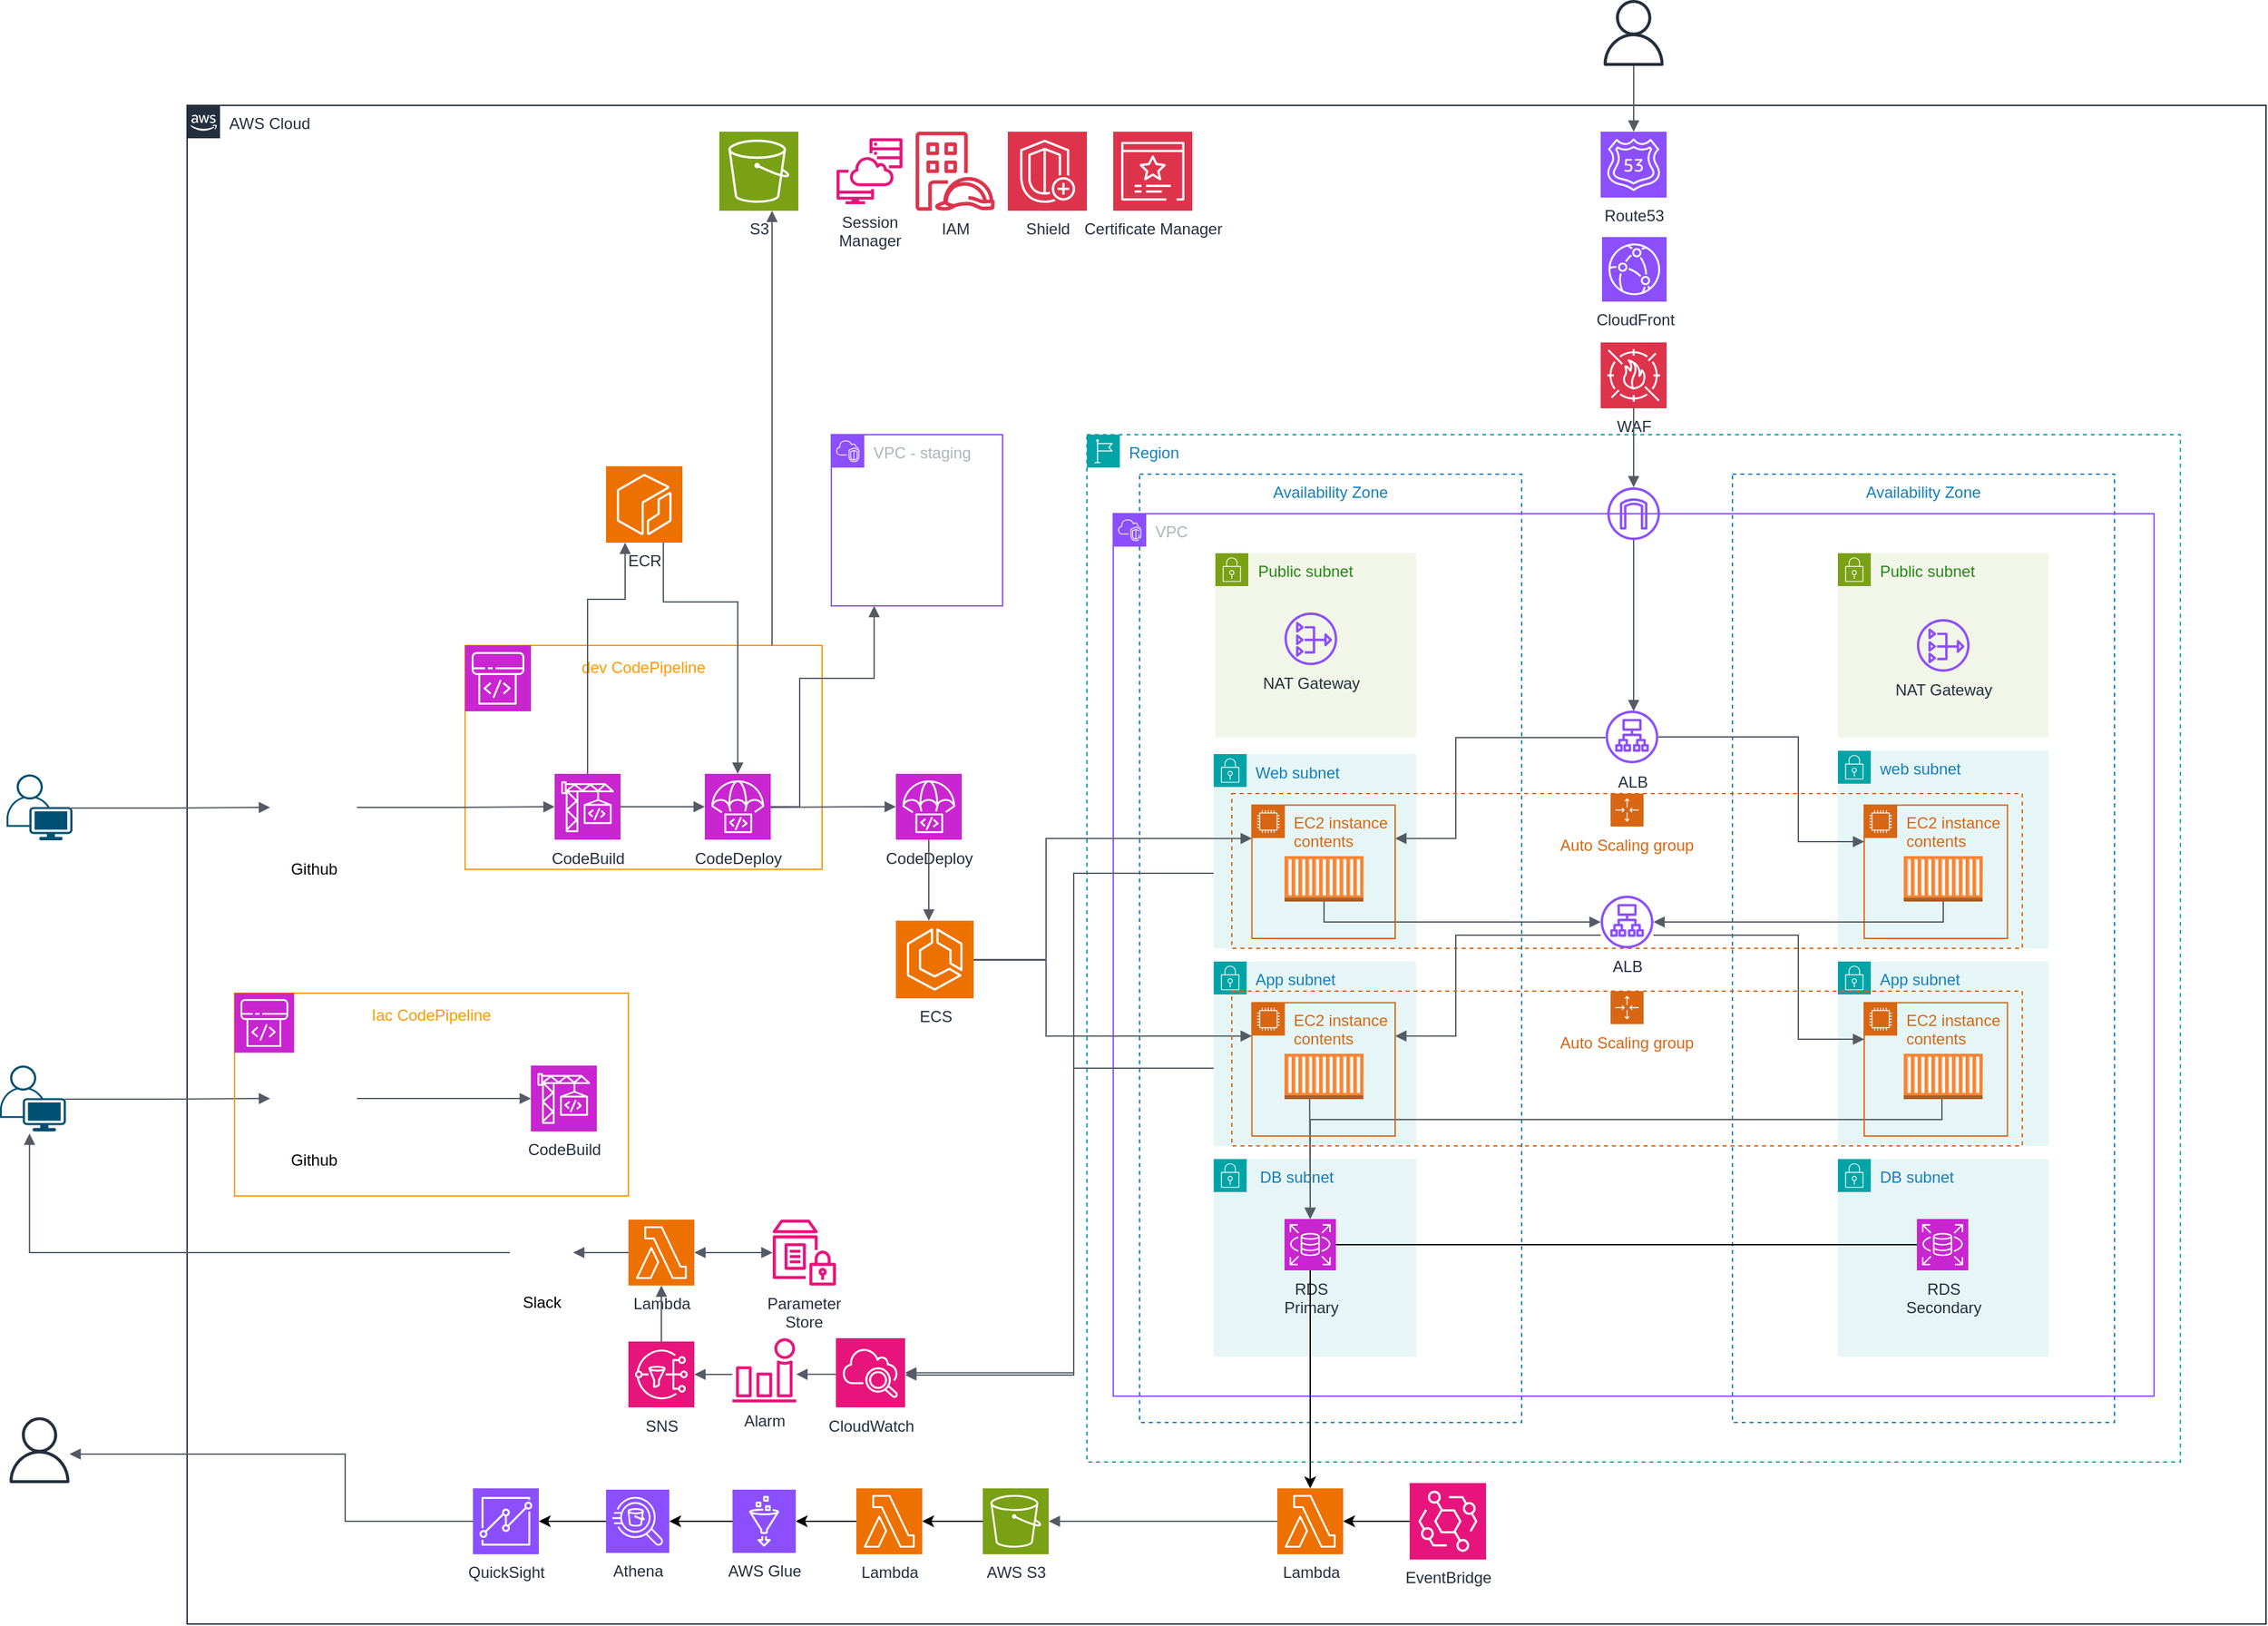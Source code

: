 <mxfile version="24.3.1" type="onedrive">
  <diagram id="y8Kp_UAkve5eIDwRYYiN" name="페이지-2">
    <mxGraphModel dx="2944" dy="1699" grid="0" gridSize="10" guides="1" tooltips="1" connect="1" arrows="1" fold="1" page="1" pageScale="1" pageWidth="827" pageHeight="1169" math="0" shadow="0">
      <root>
        <mxCell id="0" />
        <mxCell id="1" parent="0" />
        <mxCell id="5Cm-LyO7Gywk7IhDr47E-111" value="dev CodePipeline&lt;div&gt;&lt;br&gt;&lt;/div&gt;" style="outlineConnect=0;gradientColor=none;html=1;whiteSpace=wrap;fontSize=12;fontStyle=0;strokeColor=#FF9900;fillColor=none;verticalAlign=top;align=center;fontColor=#FF9900;dashed=0;spacingTop=3;" vertex="1" parent="1">
          <mxGeometry x="-873" y="286" width="271" height="170" as="geometry" />
        </mxCell>
        <mxCell id="5Cm-LyO7Gywk7IhDr47E-112" value="Availability Zone" style="fillColor=none;strokeColor=#147EBA;dashed=1;verticalAlign=top;fontStyle=0;fontColor=#147EBA;whiteSpace=wrap;html=1;" vertex="1" parent="1">
          <mxGeometry x="-361" y="156" width="290" height="720" as="geometry" />
        </mxCell>
        <mxCell id="5Cm-LyO7Gywk7IhDr47E-113" value="Availability Zone" style="fillColor=none;strokeColor=#147EBA;dashed=1;verticalAlign=top;fontStyle=0;fontColor=#147EBA;whiteSpace=wrap;html=1;container=0;" vertex="1" parent="1">
          <mxGeometry x="89" y="156" width="290" height="720" as="geometry" />
        </mxCell>
        <mxCell id="5Cm-LyO7Gywk7IhDr47E-114" value="VPC" style="points=[[0,0],[0.25,0],[0.5,0],[0.75,0],[1,0],[1,0.25],[1,0.5],[1,0.75],[1,1],[0.75,1],[0.5,1],[0.25,1],[0,1],[0,0.75],[0,0.5],[0,0.25]];outlineConnect=0;gradientColor=none;html=1;whiteSpace=wrap;fontSize=12;fontStyle=0;container=0;pointerEvents=0;collapsible=0;recursiveResize=0;shape=mxgraph.aws4.group;grIcon=mxgraph.aws4.group_vpc2;strokeColor=#8C4FFF;fillColor=none;verticalAlign=top;align=left;spacingLeft=30;fontColor=#AAB7B8;dashed=0;" vertex="1" parent="1">
          <mxGeometry x="-381" y="186" width="790" height="670" as="geometry" />
        </mxCell>
        <mxCell id="5Cm-LyO7Gywk7IhDr47E-115" value="AWS Cloud" style="points=[[0,0],[0.25,0],[0.5,0],[0.75,0],[1,0],[1,0.25],[1,0.5],[1,0.75],[1,1],[0.75,1],[0.5,1],[0.25,1],[0,1],[0,0.75],[0,0.5],[0,0.25]];outlineConnect=0;gradientColor=none;html=1;whiteSpace=wrap;fontSize=12;fontStyle=0;container=0;pointerEvents=0;collapsible=0;recursiveResize=0;shape=mxgraph.aws4.group;grIcon=mxgraph.aws4.group_aws_cloud_alt;strokeColor=#232F3E;fillColor=none;verticalAlign=top;align=left;spacingLeft=30;fontColor=#232F3E;dashed=0;" vertex="1" parent="1">
          <mxGeometry x="-1084" y="-124" width="1578" height="1153" as="geometry" />
        </mxCell>
        <mxCell id="5Cm-LyO7Gywk7IhDr47E-116" value="Region" style="points=[[0,0],[0.25,0],[0.5,0],[0.75,0],[1,0],[1,0.25],[1,0.5],[1,0.75],[1,1],[0.75,1],[0.5,1],[0.25,1],[0,1],[0,0.75],[0,0.5],[0,0.25]];outlineConnect=0;gradientColor=none;html=1;whiteSpace=wrap;fontSize=12;fontStyle=0;container=0;pointerEvents=0;collapsible=0;recursiveResize=0;shape=mxgraph.aws4.group;grIcon=mxgraph.aws4.group_region;strokeColor=#00A4A6;fillColor=none;verticalAlign=top;align=left;spacingLeft=30;fontColor=#147EBA;dashed=1;" vertex="1" parent="1">
          <mxGeometry x="-401" y="126" width="830" height="780" as="geometry" />
        </mxCell>
        <mxCell id="5Cm-LyO7Gywk7IhDr47E-117" value="Public subnet" style="points=[[0,0],[0.25,0],[0.5,0],[0.75,0],[1,0],[1,0.25],[1,0.5],[1,0.75],[1,1],[0.75,1],[0.5,1],[0.25,1],[0,1],[0,0.75],[0,0.5],[0,0.25]];outlineConnect=0;gradientColor=none;html=1;whiteSpace=wrap;fontSize=12;fontStyle=0;container=0;pointerEvents=0;collapsible=0;recursiveResize=0;shape=mxgraph.aws4.group;grIcon=mxgraph.aws4.group_security_group;grStroke=0;strokeColor=#7AA116;fillColor=#F2F6E8;verticalAlign=top;align=left;spacingLeft=30;fontColor=#248814;dashed=0;" vertex="1" parent="1">
          <mxGeometry x="169" y="216" width="160" height="140" as="geometry" />
        </mxCell>
        <mxCell id="5Cm-LyO7Gywk7IhDr47E-118" value="" style="sketch=0;outlineConnect=0;fontColor=#232F3E;gradientColor=none;fillColor=#8C4FFF;strokeColor=none;dashed=0;verticalLabelPosition=bottom;verticalAlign=top;align=center;html=1;fontSize=12;fontStyle=0;aspect=fixed;pointerEvents=1;shape=mxgraph.aws4.internet_gateway;" vertex="1" parent="1">
          <mxGeometry x="-6" y="166" width="40" height="40" as="geometry" />
        </mxCell>
        <mxCell id="5Cm-LyO7Gywk7IhDr47E-119" value="Session&lt;div&gt;Manager&lt;/div&gt;" style="sketch=0;outlineConnect=0;fontColor=#232F3E;gradientColor=none;fillColor=#E7157B;strokeColor=none;dashed=0;verticalLabelPosition=bottom;verticalAlign=top;align=center;html=1;fontSize=12;fontStyle=0;aspect=fixed;pointerEvents=1;shape=mxgraph.aws4.systems_manager_session_manager;" vertex="1" parent="1">
          <mxGeometry x="-591" y="-99" width="50" height="50" as="geometry" />
        </mxCell>
        <mxCell id="5Cm-LyO7Gywk7IhDr47E-120" value="S3" style="sketch=0;points=[[0,0,0],[0.25,0,0],[0.5,0,0],[0.75,0,0],[1,0,0],[0,1,0],[0.25,1,0],[0.5,1,0],[0.75,1,0],[1,1,0],[0,0.25,0],[0,0.5,0],[0,0.75,0],[1,0.25,0],[1,0.5,0],[1,0.75,0]];outlineConnect=0;fontColor=#232F3E;fillColor=#7AA116;strokeColor=#ffffff;dashed=0;verticalLabelPosition=bottom;verticalAlign=top;align=center;html=1;fontSize=12;fontStyle=0;aspect=fixed;shape=mxgraph.aws4.resourceIcon;resIcon=mxgraph.aws4.s3;" vertex="1" parent="1">
          <mxGeometry x="-680" y="-104" width="60" height="60" as="geometry" />
        </mxCell>
        <mxCell id="5Cm-LyO7Gywk7IhDr47E-121" value="" style="edgeStyle=orthogonalEdgeStyle;html=1;endArrow=none;elbow=vertical;startArrow=block;startFill=1;strokeColor=#545B64;rounded=0;" edge="1" parent="1" source="5Cm-LyO7Gywk7IhDr47E-120" target="5Cm-LyO7Gywk7IhDr47E-111">
          <mxGeometry width="100" relative="1" as="geometry">
            <mxPoint x="-291" y="486" as="sourcePoint" />
            <mxPoint x="-191" y="486" as="targetPoint" />
            <Array as="points">
              <mxPoint x="-640" y="201" />
              <mxPoint x="-640" y="201" />
            </Array>
          </mxGeometry>
        </mxCell>
        <mxCell id="5Cm-LyO7Gywk7IhDr47E-122" value="CloudWatch" style="sketch=0;points=[[0,0,0],[0.25,0,0],[0.5,0,0],[0.75,0,0],[1,0,0],[0,1,0],[0.25,1,0],[0.5,1,0],[0.75,1,0],[1,1,0],[0,0.25,0],[0,0.5,0],[0,0.75,0],[1,0.25,0],[1,0.5,0],[1,0.75,0]];points=[[0,0,0],[0.25,0,0],[0.5,0,0],[0.75,0,0],[1,0,0],[0,1,0],[0.25,1,0],[0.5,1,0],[0.75,1,0],[1,1,0],[0,0.25,0],[0,0.5,0],[0,0.75,0],[1,0.25,0],[1,0.5,0],[1,0.75,0]];outlineConnect=0;fontColor=#232F3E;fillColor=#E7157B;strokeColor=#ffffff;dashed=0;verticalLabelPosition=bottom;verticalAlign=top;align=center;html=1;fontSize=12;fontStyle=0;aspect=fixed;shape=mxgraph.aws4.resourceIcon;resIcon=mxgraph.aws4.cloudwatch_2;" vertex="1" parent="1">
          <mxGeometry x="-591.5" y="812" width="52.5" height="52.5" as="geometry" />
        </mxCell>
        <mxCell id="5Cm-LyO7Gywk7IhDr47E-123" value="SNS" style="sketch=0;points=[[0,0,0],[0.25,0,0],[0.5,0,0],[0.75,0,0],[1,0,0],[0,1,0],[0.25,1,0],[0.5,1,0],[0.75,1,0],[1,1,0],[0,0.25,0],[0,0.5,0],[0,0.75,0],[1,0.25,0],[1,0.5,0],[1,0.75,0]];outlineConnect=0;fontColor=#232F3E;fillColor=#E7157B;strokeColor=#ffffff;dashed=0;verticalLabelPosition=bottom;verticalAlign=top;align=center;html=1;fontSize=12;fontStyle=0;aspect=fixed;shape=mxgraph.aws4.resourceIcon;resIcon=mxgraph.aws4.sns;" vertex="1" parent="1">
          <mxGeometry x="-749" y="814.5" width="50" height="50" as="geometry" />
        </mxCell>
        <mxCell id="5Cm-LyO7Gywk7IhDr47E-124" value="Alarm" style="sketch=0;outlineConnect=0;fontColor=#232F3E;gradientColor=none;fillColor=#E7157B;strokeColor=none;dashed=0;verticalLabelPosition=bottom;verticalAlign=top;align=center;html=1;fontSize=12;fontStyle=0;aspect=fixed;pointerEvents=1;shape=mxgraph.aws4.alarm;" vertex="1" parent="1">
          <mxGeometry x="-670.25" y="812" width="48.75" height="48.75" as="geometry" />
        </mxCell>
        <mxCell id="5Cm-LyO7Gywk7IhDr47E-125" value="Lambda" style="sketch=0;points=[[0,0,0],[0.25,0,0],[0.5,0,0],[0.75,0,0],[1,0,0],[0,1,0],[0.25,1,0],[0.5,1,0],[0.75,1,0],[1,1,0],[0,0.25,0],[0,0.5,0],[0,0.75,0],[1,0.25,0],[1,0.5,0],[1,0.75,0]];outlineConnect=0;fontColor=#232F3E;fillColor=#ED7100;strokeColor=#ffffff;dashed=0;verticalLabelPosition=bottom;verticalAlign=top;align=center;html=1;fontSize=12;fontStyle=0;aspect=fixed;shape=mxgraph.aws4.resourceIcon;resIcon=mxgraph.aws4.lambda;" vertex="1" parent="1">
          <mxGeometry x="-749" y="722" width="50" height="50" as="geometry" />
        </mxCell>
        <mxCell id="5Cm-LyO7Gywk7IhDr47E-126" value="Slack" style="shape=image;html=1;verticalAlign=top;verticalLabelPosition=bottom;labelBackgroundColor=#ffffff;imageAspect=0;aspect=fixed;image=https://cdn2.iconfinder.com/data/icons/social-media-2285/512/1_Slack_colored_svg-128.png" vertex="1" parent="1">
          <mxGeometry x="-839" y="723" width="48" height="48" as="geometry" />
        </mxCell>
        <mxCell id="5Cm-LyO7Gywk7IhDr47E-127" value="" style="edgeStyle=orthogonalEdgeStyle;html=1;endArrow=none;elbow=vertical;startArrow=block;startFill=1;strokeColor=#545B64;rounded=0;entryX=0;entryY=0.75;entryDx=0;entryDy=0;exitX=1;exitY=0.5;exitDx=0;exitDy=0;exitPerimeter=0;" edge="1" parent="1" source="5Cm-LyO7Gywk7IhDr47E-122" target="5Cm-LyO7Gywk7IhDr47E-170">
          <mxGeometry width="100" relative="1" as="geometry">
            <mxPoint x="-483" y="839" as="sourcePoint" />
            <mxPoint x="-191" y="386" as="targetPoint" />
            <Array as="points">
              <mxPoint x="-411" y="838" />
              <mxPoint x="-411" y="459" />
              <mxPoint x="-291" y="459" />
            </Array>
          </mxGeometry>
        </mxCell>
        <mxCell id="5Cm-LyO7Gywk7IhDr47E-128" value="Parameter&lt;div&gt;Store&lt;/div&gt;" style="sketch=0;outlineConnect=0;fontColor=#232F3E;gradientColor=none;fillColor=#E7157B;strokeColor=none;dashed=0;verticalLabelPosition=bottom;verticalAlign=top;align=center;html=1;fontSize=12;fontStyle=0;aspect=fixed;pointerEvents=1;shape=mxgraph.aws4.parameter_store;" vertex="1" parent="1">
          <mxGeometry x="-639.58" y="722" width="48.08" height="50" as="geometry" />
        </mxCell>
        <mxCell id="5Cm-LyO7Gywk7IhDr47E-129" value="" style="edgeStyle=orthogonalEdgeStyle;html=1;endArrow=none;elbow=vertical;startArrow=block;startFill=1;strokeColor=#545B64;rounded=0;" edge="1" parent="1">
          <mxGeometry width="100" relative="1" as="geometry">
            <mxPoint x="-621.634" y="839.4" as="sourcePoint" />
            <mxPoint x="-591.5" y="839.4" as="targetPoint" />
            <Array as="points">
              <mxPoint x="-599" y="839" />
              <mxPoint x="-599" y="839" />
            </Array>
          </mxGeometry>
        </mxCell>
        <mxCell id="5Cm-LyO7Gywk7IhDr47E-130" value="" style="edgeStyle=orthogonalEdgeStyle;html=1;endArrow=none;elbow=vertical;startArrow=block;startFill=1;strokeColor=#545B64;rounded=0;" edge="1" parent="1" source="5Cm-LyO7Gywk7IhDr47E-123" target="5Cm-LyO7Gywk7IhDr47E-124">
          <mxGeometry width="100" relative="1" as="geometry">
            <mxPoint x="-609" y="850" as="sourcePoint" />
            <mxPoint x="-669" y="840" as="targetPoint" />
            <Array as="points">
              <mxPoint x="-679" y="840" />
              <mxPoint x="-679" y="840" />
            </Array>
          </mxGeometry>
        </mxCell>
        <mxCell id="5Cm-LyO7Gywk7IhDr47E-131" value="" style="edgeStyle=orthogonalEdgeStyle;html=1;endArrow=none;elbow=vertical;startArrow=block;startFill=1;strokeColor=#545B64;rounded=0;entryX=0.5;entryY=0;entryDx=0;entryDy=0;entryPerimeter=0;exitX=0.5;exitY=1;exitDx=0;exitDy=0;exitPerimeter=0;" edge="1" parent="1" source="5Cm-LyO7Gywk7IhDr47E-125" target="5Cm-LyO7Gywk7IhDr47E-123">
          <mxGeometry width="100" relative="1" as="geometry">
            <mxPoint x="-839" y="790" as="sourcePoint" />
            <mxPoint x="-739" y="790" as="targetPoint" />
          </mxGeometry>
        </mxCell>
        <mxCell id="5Cm-LyO7Gywk7IhDr47E-132" value="" style="edgeStyle=orthogonalEdgeStyle;html=1;endArrow=none;elbow=vertical;startArrow=block;startFill=1;strokeColor=#545B64;rounded=0;entryX=0;entryY=0.5;entryDx=0;entryDy=0;entryPerimeter=0;exitX=1;exitY=0.5;exitDx=0;exitDy=0;" edge="1" parent="1" source="5Cm-LyO7Gywk7IhDr47E-126" target="5Cm-LyO7Gywk7IhDr47E-125">
          <mxGeometry width="100" relative="1" as="geometry">
            <mxPoint x="-849" y="710" as="sourcePoint" />
            <mxPoint x="-749" y="710" as="targetPoint" />
          </mxGeometry>
        </mxCell>
        <mxCell id="5Cm-LyO7Gywk7IhDr47E-133" value="" style="edgeStyle=orthogonalEdgeStyle;html=1;endArrow=block;elbow=vertical;startArrow=block;startFill=1;endFill=1;strokeColor=#545B64;rounded=0;exitX=1;exitY=0.5;exitDx=0;exitDy=0;exitPerimeter=0;" edge="1" parent="1" source="5Cm-LyO7Gywk7IhDr47E-125" target="5Cm-LyO7Gywk7IhDr47E-128">
          <mxGeometry width="100" relative="1" as="geometry">
            <mxPoint x="-689" y="750" as="sourcePoint" />
            <mxPoint x="-589" y="750" as="targetPoint" />
          </mxGeometry>
        </mxCell>
        <mxCell id="5Cm-LyO7Gywk7IhDr47E-134" value="" style="sketch=0;outlineConnect=0;fontColor=#232F3E;gradientColor=none;fillColor=#232F3D;strokeColor=none;dashed=0;verticalLabelPosition=bottom;verticalAlign=top;align=center;html=1;fontSize=12;fontStyle=0;aspect=fixed;pointerEvents=1;shape=mxgraph.aws4.user;" vertex="1" parent="1">
          <mxGeometry x="-11" y="-204" width="50" height="50" as="geometry" />
        </mxCell>
        <mxCell id="5Cm-LyO7Gywk7IhDr47E-135" value="" style="points=[[0.35,0,0],[0.98,0.51,0],[1,0.71,0],[0.67,1,0],[0,0.795,0],[0,0.65,0]];verticalLabelPosition=bottom;sketch=0;html=1;verticalAlign=top;aspect=fixed;align=center;pointerEvents=1;shape=mxgraph.cisco19.user;fillColor=#005073;strokeColor=none;" vertex="1" parent="1">
          <mxGeometry x="-1221" y="384" width="50" height="50" as="geometry" />
        </mxCell>
        <mxCell id="5Cm-LyO7Gywk7IhDr47E-136" value="WAF" style="sketch=0;points=[[0,0,0],[0.25,0,0],[0.5,0,0],[0.75,0,0],[1,0,0],[0,1,0],[0.25,1,0],[0.5,1,0],[0.75,1,0],[1,1,0],[0,0.25,0],[0,0.5,0],[0,0.75,0],[1,0.25,0],[1,0.5,0],[1,0.75,0]];outlineConnect=0;fontColor=#232F3E;fillColor=#DD344C;strokeColor=#ffffff;dashed=0;verticalLabelPosition=bottom;verticalAlign=top;align=center;html=1;fontSize=12;fontStyle=0;aspect=fixed;shape=mxgraph.aws4.resourceIcon;resIcon=mxgraph.aws4.waf;" vertex="1" parent="1">
          <mxGeometry x="-11" y="56" width="50" height="50" as="geometry" />
        </mxCell>
        <mxCell id="5Cm-LyO7Gywk7IhDr47E-137" value="Route53" style="sketch=0;points=[[0,0,0],[0.25,0,0],[0.5,0,0],[0.75,0,0],[1,0,0],[0,1,0],[0.25,1,0],[0.5,1,0],[0.75,1,0],[1,1,0],[0,0.25,0],[0,0.5,0],[0,0.75,0],[1,0.25,0],[1,0.5,0],[1,0.75,0]];outlineConnect=0;fontColor=#232F3E;fillColor=#8C4FFF;strokeColor=#ffffff;dashed=0;verticalLabelPosition=bottom;verticalAlign=top;align=center;html=1;fontSize=12;fontStyle=0;aspect=fixed;shape=mxgraph.aws4.resourceIcon;resIcon=mxgraph.aws4.route_53;" vertex="1" parent="1">
          <mxGeometry x="-11" y="-104" width="50" height="50" as="geometry" />
        </mxCell>
        <mxCell id="5Cm-LyO7Gywk7IhDr47E-138" value="Shield" style="sketch=0;points=[[0,0,0],[0.25,0,0],[0.5,0,0],[0.75,0,0],[1,0,0],[0,1,0],[0.25,1,0],[0.5,1,0],[0.75,1,0],[1,1,0],[0,0.25,0],[0,0.5,0],[0,0.75,0],[1,0.25,0],[1,0.5,0],[1,0.75,0]];outlineConnect=0;fontColor=#232F3E;fillColor=#DD344C;strokeColor=#ffffff;dashed=0;verticalLabelPosition=bottom;verticalAlign=top;align=center;html=1;fontSize=12;fontStyle=0;aspect=fixed;shape=mxgraph.aws4.resourceIcon;resIcon=mxgraph.aws4.shield;" vertex="1" parent="1">
          <mxGeometry x="-461" y="-104" width="60" height="60" as="geometry" />
        </mxCell>
        <mxCell id="5Cm-LyO7Gywk7IhDr47E-139" value="" style="edgeStyle=orthogonalEdgeStyle;html=1;endArrow=block;elbow=vertical;startArrow=none;endFill=1;strokeColor=#545B64;rounded=0;entryX=0.5;entryY=0;entryDx=0;entryDy=0;entryPerimeter=0;" edge="1" parent="1" source="5Cm-LyO7Gywk7IhDr47E-134" target="5Cm-LyO7Gywk7IhDr47E-137">
          <mxGeometry width="100" relative="1" as="geometry">
            <mxPoint x="-168.5" y="5" as="sourcePoint" />
            <mxPoint x="-68.5" y="5" as="targetPoint" />
          </mxGeometry>
        </mxCell>
        <mxCell id="5Cm-LyO7Gywk7IhDr47E-140" value="" style="edgeStyle=orthogonalEdgeStyle;html=1;endArrow=block;elbow=vertical;startArrow=none;endFill=1;strokeColor=#545B64;rounded=0;exitX=0.5;exitY=1;exitDx=0;exitDy=0;exitPerimeter=0;" edge="1" parent="1" source="5Cm-LyO7Gywk7IhDr47E-136" target="5Cm-LyO7Gywk7IhDr47E-118">
          <mxGeometry width="100" relative="1" as="geometry">
            <mxPoint x="41.5" y="136" as="sourcePoint" />
            <mxPoint x="141.5" y="136" as="targetPoint" />
          </mxGeometry>
        </mxCell>
        <mxCell id="5Cm-LyO7Gywk7IhDr47E-141" value="" style="edgeStyle=orthogonalEdgeStyle;html=1;endArrow=block;elbow=vertical;startArrow=none;endFill=1;strokeColor=#545B64;rounded=0;" edge="1" parent="1" source="5Cm-LyO7Gywk7IhDr47E-118">
          <mxGeometry width="100" relative="1" as="geometry">
            <mxPoint x="11.5" y="256" as="sourcePoint" />
            <mxPoint x="14" y="336.0" as="targetPoint" />
          </mxGeometry>
        </mxCell>
        <mxCell id="5Cm-LyO7Gywk7IhDr47E-142" value="" style="edgeStyle=orthogonalEdgeStyle;html=1;endArrow=none;elbow=vertical;startArrow=block;startFill=1;strokeColor=#545B64;rounded=0;entryX=0;entryY=0.5;entryDx=0;entryDy=0;" edge="1" parent="1" source="5Cm-LyO7Gywk7IhDr47E-122">
          <mxGeometry width="100" relative="1" as="geometry">
            <mxPoint x="-371" y="606" as="sourcePoint" />
            <mxPoint x="-281" y="609.75" as="targetPoint" />
            <Array as="points">
              <mxPoint x="-411" y="840" />
              <mxPoint x="-411" y="607" />
              <mxPoint x="-273" y="607" />
              <mxPoint x="-273" y="610" />
            </Array>
          </mxGeometry>
        </mxCell>
        <mxCell id="5Cm-LyO7Gywk7IhDr47E-143" value="AWS S3" style="sketch=0;points=[[0,0,0],[0.25,0,0],[0.5,0,0],[0.75,0,0],[1,0,0],[0,1,0],[0.25,1,0],[0.5,1,0],[0.75,1,0],[1,1,0],[0,0.25,0],[0,0.5,0],[0,0.75,0],[1,0.25,0],[1,0.5,0],[1,0.75,0]];outlineConnect=0;fontColor=#232F3E;fillColor=#7AA116;strokeColor=#ffffff;dashed=0;verticalLabelPosition=bottom;verticalAlign=top;align=center;html=1;fontSize=12;fontStyle=0;aspect=fixed;shape=mxgraph.aws4.resourceIcon;resIcon=mxgraph.aws4.s3;" vertex="1" parent="1">
          <mxGeometry x="-480" y="926" width="50" height="50" as="geometry" />
        </mxCell>
        <mxCell id="5Cm-LyO7Gywk7IhDr47E-144" value="Lambda" style="sketch=0;points=[[0,0,0],[0.25,0,0],[0.5,0,0],[0.75,0,0],[1,0,0],[0,1,0],[0.25,1,0],[0.5,1,0],[0.75,1,0],[1,1,0],[0,0.25,0],[0,0.5,0],[0,0.75,0],[1,0.25,0],[1,0.5,0],[1,0.75,0]];outlineConnect=0;fontColor=#232F3E;fillColor=#ED7100;strokeColor=#ffffff;dashed=0;verticalLabelPosition=bottom;verticalAlign=top;align=center;html=1;fontSize=12;fontStyle=0;aspect=fixed;shape=mxgraph.aws4.resourceIcon;resIcon=mxgraph.aws4.lambda;" vertex="1" parent="1">
          <mxGeometry x="-576" y="926" width="50" height="50" as="geometry" />
        </mxCell>
        <mxCell id="5Cm-LyO7Gywk7IhDr47E-145" value="Athena" style="sketch=0;points=[[0,0,0],[0.25,0,0],[0.5,0,0],[0.75,0,0],[1,0,0],[0,1,0],[0.25,1,0],[0.5,1,0],[0.75,1,0],[1,1,0],[0,0.25,0],[0,0.5,0],[0,0.75,0],[1,0.25,0],[1,0.5,0],[1,0.75,0]];outlineConnect=0;fontColor=#232F3E;fillColor=#8C4FFF;strokeColor=#ffffff;dashed=0;verticalLabelPosition=bottom;verticalAlign=top;align=center;html=1;fontSize=12;fontStyle=0;aspect=fixed;shape=mxgraph.aws4.resourceIcon;resIcon=mxgraph.aws4.athena;" vertex="1" parent="1">
          <mxGeometry x="-766" y="927" width="48" height="48" as="geometry" />
        </mxCell>
        <mxCell id="5Cm-LyO7Gywk7IhDr47E-146" value="AWS Glue" style="sketch=0;points=[[0,0,0],[0.25,0,0],[0.5,0,0],[0.75,0,0],[1,0,0],[0,1,0],[0.25,1,0],[0.5,1,0],[0.75,1,0],[1,1,0],[0,0.25,0],[0,0.5,0],[0,0.75,0],[1,0.25,0],[1,0.5,0],[1,0.75,0]];outlineConnect=0;fontColor=#232F3E;fillColor=#8C4FFF;strokeColor=#ffffff;dashed=0;verticalLabelPosition=bottom;verticalAlign=top;align=center;html=1;fontSize=12;fontStyle=0;aspect=fixed;shape=mxgraph.aws4.resourceIcon;resIcon=mxgraph.aws4.glue;" vertex="1" parent="1">
          <mxGeometry x="-670" y="927" width="48" height="48" as="geometry" />
        </mxCell>
        <mxCell id="5Cm-LyO7Gywk7IhDr47E-147" value="QuickSight" style="sketch=0;points=[[0,0,0],[0.25,0,0],[0.5,0,0],[0.75,0,0],[1,0,0],[0,1,0],[0.25,1,0],[0.5,1,0],[0.75,1,0],[1,1,0],[0,0.25,0],[0,0.5,0],[0,0.75,0],[1,0.25,0],[1,0.5,0],[1,0.75,0]];outlineConnect=0;fontColor=#232F3E;fillColor=#8C4FFF;strokeColor=#ffffff;dashed=0;verticalLabelPosition=bottom;verticalAlign=top;align=center;html=1;fontSize=12;fontStyle=0;aspect=fixed;shape=mxgraph.aws4.resourceIcon;resIcon=mxgraph.aws4.quicksight;" vertex="1" parent="1">
          <mxGeometry x="-867" y="926" width="50" height="50" as="geometry" />
        </mxCell>
        <mxCell id="5Cm-LyO7Gywk7IhDr47E-148" value="" style="endArrow=classic;html=1;rounded=0;exitX=0;exitY=0.5;exitDx=0;exitDy=0;exitPerimeter=0;entryX=1;entryY=0.5;entryDx=0;entryDy=0;entryPerimeter=0;" edge="1" parent="1" source="5Cm-LyO7Gywk7IhDr47E-143" target="5Cm-LyO7Gywk7IhDr47E-144">
          <mxGeometry width="50" height="50" relative="1" as="geometry">
            <mxPoint x="-568" y="1120" as="sourcePoint" />
            <mxPoint x="-445" y="955" as="targetPoint" />
          </mxGeometry>
        </mxCell>
        <mxCell id="5Cm-LyO7Gywk7IhDr47E-149" value="ECR" style="sketch=0;points=[[0,0,0],[0.25,0,0],[0.5,0,0],[0.75,0,0],[1,0,0],[0,1,0],[0.25,1,0],[0.5,1,0],[0.75,1,0],[1,1,0],[0,0.25,0],[0,0.5,0],[0,0.75,0],[1,0.25,0],[1,0.5,0],[1,0.75,0]];outlineConnect=0;fontColor=#232F3E;fillColor=#ED7100;strokeColor=#ffffff;dashed=0;verticalLabelPosition=bottom;verticalAlign=top;align=center;html=1;fontSize=12;fontStyle=0;aspect=fixed;shape=mxgraph.aws4.resourceIcon;resIcon=mxgraph.aws4.ecr;" vertex="1" parent="1">
          <mxGeometry x="-766" y="150" width="58" height="58" as="geometry" />
        </mxCell>
        <mxCell id="5Cm-LyO7Gywk7IhDr47E-150" value="ECS" style="sketch=0;points=[[0,0,0],[0.25,0,0],[0.5,0,0],[0.75,0,0],[1,0,0],[0,1,0],[0.25,1,0],[0.5,1,0],[0.75,1,0],[1,1,0],[0,0.25,0],[0,0.5,0],[0,0.75,0],[1,0.25,0],[1,0.5,0],[1,0.75,0]];outlineConnect=0;fontColor=#232F3E;fillColor=#ED7100;strokeColor=#ffffff;dashed=0;verticalLabelPosition=bottom;verticalAlign=top;align=center;html=1;fontSize=12;fontStyle=0;aspect=fixed;shape=mxgraph.aws4.resourceIcon;resIcon=mxgraph.aws4.ecs;" vertex="1" parent="1">
          <mxGeometry x="-546" y="495" width="59" height="59" as="geometry" />
        </mxCell>
        <mxCell id="5Cm-LyO7Gywk7IhDr47E-151" value="Public subnet" style="points=[[0,0],[0.25,0],[0.5,0],[0.75,0],[1,0],[1,0.25],[1,0.5],[1,0.75],[1,1],[0.75,1],[0.5,1],[0.25,1],[0,1],[0,0.75],[0,0.5],[0,0.25]];outlineConnect=0;gradientColor=none;html=1;whiteSpace=wrap;fontSize=12;fontStyle=0;container=1;pointerEvents=0;collapsible=0;recursiveResize=0;shape=mxgraph.aws4.group;grIcon=mxgraph.aws4.group_security_group;grStroke=0;strokeColor=#7AA116;fillColor=#F2F6E8;verticalAlign=top;align=left;spacingLeft=30;fontColor=#248814;dashed=0;" vertex="1" parent="1">
          <mxGeometry x="-303.5" y="216" width="152.5" height="140" as="geometry" />
        </mxCell>
        <mxCell id="5Cm-LyO7Gywk7IhDr47E-152" value="NAT Gateway" style="sketch=0;outlineConnect=0;fontColor=#232F3E;gradientColor=none;fillColor=#8C4FFF;strokeColor=none;dashed=0;verticalLabelPosition=bottom;verticalAlign=top;align=center;html=1;fontSize=12;fontStyle=0;aspect=fixed;pointerEvents=1;shape=mxgraph.aws4.nat_gateway;" vertex="1" parent="5Cm-LyO7Gywk7IhDr47E-151">
          <mxGeometry x="52.5" y="45" width="40" height="40" as="geometry" />
        </mxCell>
        <mxCell id="5Cm-LyO7Gywk7IhDr47E-153" value="&lt;span style=&quot;color: rgba(0, 0, 0, 0); font-family: monospace; font-size: 0px; text-wrap: nowrap;&quot;&gt;db%3CmxGraphModel%3E%3Croot%3E%3CmxCell%20id%3D%220%22%2F%3E%3CmxCell%20id%3D%221%22%20parent%3D%220%22%2F%3E%3CmxCell%20id%3D%222%22%20value%3D%22ALB%22%20style%3D%22sketch%3D0%3BoutlineConnect%3D0%3BfontColor%3D%23232F3E%3BgradientColor%3Dnone%3BfillColor%3D%238C4FFF%3BstrokeColor%3Dnone%3Bdashed%3D0%3BverticalLabelPosition%3Dbottom%3BverticalAlign%3Dtop%3Balign%3Dcenter%3Bhtml%3D1%3BfontSize%3D12%3BfontStyle%3D0%3Baspect%3Dfixed%3BpointerEvents%3D1%3Bshape%3Dmxgraph.aws4.application_load_balancer%3B%22%20vertex%3D%221%22%20parent%3D%221%22%3E%3CmxGeometry%20x%3D%22753.75%22%20y%3D%22490%22%20width%3D%2240%22%20height%3D%2240%22%20as%3D%22geometry%22%2F%3E%3C%2FmxCell%3E%3CmxCell%20id%3D%223%22%20value%3D%22%22%20style%3D%22edgeStyle%3DorthogonalEdgeStyle%3Bhtml%3D1%3BendArrow%3Dblock%3Belbow%3Dvertical%3BstartArrow%3Dnone%3BendFill%3D1%3BstrokeColor%3D%23545B64%3Brounded%3D0%3BentryX%3D0.5%3BentryY%3D0%3BentryDx%3D0%3BentryDy%3D0%3BentryPerimeter%3D0%3B%22%20edge%3D%221%22%20source%3D%222%22%20parent%3D%221%22%3E%3CmxGeometry%20width%3D%22100%22%20relative%3D%221%22%20as%3D%22geometry%22%3E%3CmxPoint%20x%3D%22800%22%20y%3D%22510%22%20as%3D%22sourcePoint%22%2F%3E%3CmxPoint%20x%3D%22954%22%20y%3D%22566%22%20as%3D%22targetPoint%22%2F%3E%3C%2FmxGeometry%3E%3C%2FmxCell%3E%3CmxCell%20id%3D%224%22%20value%3D%22%22%20style%3D%22edgeStyle%3DorthogonalEdgeStyle%3Bhtml%3D1%3BendArrow%3Dnone%3Belbow%3Dvertical%3BstartArrow%3Dblock%3BstartFill%3D1%3BstrokeColor%3D%23545B64%3Brounded%3D0%3BexitX%3D0.5%3BexitY%3D0%3BexitDx%3D0%3BexitDy%3D0%3BexitPerimeter%3D0%3B%22%20edge%3D%221%22%20target%3D%222%22%20parent%3D%221%22%3E%3CmxGeometry%20width%3D%22100%22%20relative%3D%221%22%20as%3D%22geometry%22%3E%3CmxPoint%20x%3D%22592%22%20y%3D%22566%22%20as%3D%22sourcePoint%22%2F%3E%3CmxPoint%20x%3D%22700%22%20y%3D%22500%22%20as%3D%22targetPoint%22%2F%3E%3CArray%20as%3D%22points%22%3E%3CmxPoint%20x%3D%22592%22%20y%3D%22510%22%2F%3E%3C%2FArray%3E%3C%2FmxGeometry%3E%3C%2FmxCell%3E%3C%2Froot%3E%3C%2FmxGraphModel%3Edfd&lt;/span&gt;&amp;nbsp;DB subnet" style="points=[[0,0],[0.25,0],[0.5,0],[0.75,0],[1,0],[1,0.25],[1,0.5],[1,0.75],[1,1],[0.75,1],[0.5,1],[0.25,1],[0,1],[0,0.75],[0,0.5],[0,0.25]];outlineConnect=0;gradientColor=none;html=1;whiteSpace=wrap;fontSize=12;fontStyle=0;container=1;pointerEvents=0;collapsible=0;recursiveResize=0;shape=mxgraph.aws4.group;grIcon=mxgraph.aws4.group_security_group;grStroke=0;strokeColor=#00A4A6;fillColor=#E6F6F7;verticalAlign=top;align=left;spacingLeft=30;fontColor=#147EBA;dashed=0;" vertex="1" parent="1">
          <mxGeometry x="-304.75" y="676" width="153.75" height="150" as="geometry" />
        </mxCell>
        <mxCell id="5Cm-LyO7Gywk7IhDr47E-154" value="RDS&lt;div&gt;Primary&lt;/div&gt;" style="sketch=0;points=[[0,0,0],[0.25,0,0],[0.5,0,0],[0.75,0,0],[1,0,0],[0,1,0],[0.25,1,0],[0.5,1,0],[0.75,1,0],[1,1,0],[0,0.25,0],[0,0.5,0],[0,0.75,0],[1,0.25,0],[1,0.5,0],[1,0.75,0]];outlineConnect=0;fontColor=#232F3E;fillColor=#C925D1;strokeColor=#ffffff;dashed=0;verticalLabelPosition=bottom;verticalAlign=top;align=center;html=1;fontSize=12;fontStyle=0;aspect=fixed;shape=mxgraph.aws4.resourceIcon;resIcon=mxgraph.aws4.rds;" vertex="1" parent="5Cm-LyO7Gywk7IhDr47E-153">
          <mxGeometry x="53.75" y="45.5" width="39" height="39" as="geometry" />
        </mxCell>
        <mxCell id="5Cm-LyO7Gywk7IhDr47E-155" value="Web subnet" style="points=[[0,0],[0.25,0],[0.5,0],[0.75,0],[1,0],[1,0.25],[1,0.5],[1,0.75],[1,1],[0.75,1],[0.5,1],[0.25,1],[0,1],[0,0.75],[0,0.5],[0,0.25]];outlineConnect=0;gradientColor=none;html=1;whiteSpace=wrap;fontSize=12;fontStyle=0;container=1;pointerEvents=0;collapsible=0;recursiveResize=0;shape=mxgraph.aws4.group;grIcon=mxgraph.aws4.group_security_group;grStroke=0;strokeColor=#00A4A6;fillColor=#E6F6F7;verticalAlign=top;align=left;spacingLeft=30;fontColor=#147EBA;dashed=0;" vertex="1" parent="1">
          <mxGeometry x="-304.75" y="368.5" width="153.75" height="147.5" as="geometry" />
        </mxCell>
        <mxCell id="5Cm-LyO7Gywk7IhDr47E-156" value="web subnet" style="points=[[0,0],[0.25,0],[0.5,0],[0.75,0],[1,0],[1,0.25],[1,0.5],[1,0.75],[1,1],[0.75,1],[0.5,1],[0.25,1],[0,1],[0,0.75],[0,0.5],[0,0.25]];outlineConnect=0;gradientColor=none;html=1;whiteSpace=wrap;fontSize=12;fontStyle=0;container=1;pointerEvents=0;collapsible=0;recursiveResize=0;shape=mxgraph.aws4.group;grIcon=mxgraph.aws4.group_security_group;grStroke=0;strokeColor=#00A4A6;fillColor=#E6F6F7;verticalAlign=top;align=left;spacingLeft=30;fontColor=#147EBA;dashed=0;" vertex="1" parent="1">
          <mxGeometry x="169" y="366" width="160" height="150" as="geometry" />
        </mxCell>
        <mxCell id="5Cm-LyO7Gywk7IhDr47E-157" value="DB subnet" style="points=[[0,0],[0.25,0],[0.5,0],[0.75,0],[1,0],[1,0.25],[1,0.5],[1,0.75],[1,1],[0.75,1],[0.5,1],[0.25,1],[0,1],[0,0.75],[0,0.5],[0,0.25]];outlineConnect=0;gradientColor=none;html=1;whiteSpace=wrap;fontSize=12;fontStyle=0;container=1;pointerEvents=0;collapsible=0;recursiveResize=0;shape=mxgraph.aws4.group;grIcon=mxgraph.aws4.group_security_group;grStroke=0;strokeColor=#00A4A6;fillColor=#E6F6F7;verticalAlign=top;align=left;spacingLeft=30;fontColor=#147EBA;dashed=0;" vertex="1" parent="1">
          <mxGeometry x="169" y="676" width="160" height="150" as="geometry" />
        </mxCell>
        <mxCell id="5Cm-LyO7Gywk7IhDr47E-158" value="RDS&lt;div&gt;Secondary&lt;/div&gt;" style="sketch=0;points=[[0,0,0],[0.25,0,0],[0.5,0,0],[0.75,0,0],[1,0,0],[0,1,0],[0.25,1,0],[0.5,1,0],[0.75,1,0],[1,1,0],[0,0.25,0],[0,0.5,0],[0,0.75,0],[1,0.25,0],[1,0.5,0],[1,0.75,0]];outlineConnect=0;fontColor=#232F3E;fillColor=#C925D1;strokeColor=#ffffff;dashed=0;verticalLabelPosition=bottom;verticalAlign=top;align=center;html=1;fontSize=12;fontStyle=0;aspect=fixed;shape=mxgraph.aws4.resourceIcon;resIcon=mxgraph.aws4.rds;" vertex="1" parent="5Cm-LyO7Gywk7IhDr47E-157">
          <mxGeometry x="60" y="45.5" width="39" height="39" as="geometry" />
        </mxCell>
        <mxCell id="5Cm-LyO7Gywk7IhDr47E-159" value="App subnet" style="points=[[0,0],[0.25,0],[0.5,0],[0.75,0],[1,0],[1,0.25],[1,0.5],[1,0.75],[1,1],[0.75,1],[0.5,1],[0.25,1],[0,1],[0,0.75],[0,0.5],[0,0.25]];outlineConnect=0;gradientColor=none;html=1;whiteSpace=wrap;fontSize=12;fontStyle=0;container=0;pointerEvents=0;collapsible=0;recursiveResize=0;shape=mxgraph.aws4.group;grIcon=mxgraph.aws4.group_security_group;grStroke=0;strokeColor=#00A4A6;fillColor=#E6F6F7;verticalAlign=top;align=left;spacingLeft=30;fontColor=#147EBA;dashed=0;" vertex="1" parent="1">
          <mxGeometry x="-304.75" y="526" width="153.75" height="140" as="geometry" />
        </mxCell>
        <mxCell id="5Cm-LyO7Gywk7IhDr47E-160" value="App subnet" style="points=[[0,0],[0.25,0],[0.5,0],[0.75,0],[1,0],[1,0.25],[1,0.5],[1,0.75],[1,1],[0.75,1],[0.5,1],[0.25,1],[0,1],[0,0.75],[0,0.5],[0,0.25]];outlineConnect=0;gradientColor=none;html=1;whiteSpace=wrap;fontSize=12;fontStyle=0;container=1;pointerEvents=0;collapsible=0;recursiveResize=0;shape=mxgraph.aws4.group;grIcon=mxgraph.aws4.group_security_group;grStroke=0;strokeColor=#00A4A6;fillColor=#E6F6F7;verticalAlign=top;align=left;spacingLeft=30;fontColor=#147EBA;dashed=0;" vertex="1" parent="1">
          <mxGeometry x="169" y="526" width="160" height="140" as="geometry" />
        </mxCell>
        <mxCell id="5Cm-LyO7Gywk7IhDr47E-161" value="ALB" style="sketch=0;outlineConnect=0;fontColor=#232F3E;gradientColor=none;fillColor=#8C4FFF;strokeColor=none;dashed=0;verticalLabelPosition=bottom;verticalAlign=top;align=center;html=1;fontSize=12;fontStyle=0;aspect=fixed;pointerEvents=1;shape=mxgraph.aws4.application_load_balancer;" vertex="1" parent="1">
          <mxGeometry x="-7.25" y="335.5" width="40" height="40" as="geometry" />
        </mxCell>
        <mxCell id="5Cm-LyO7Gywk7IhDr47E-162" value="" style="edgeStyle=orthogonalEdgeStyle;html=1;endArrow=none;elbow=vertical;startArrow=block;startFill=1;strokeColor=#545B64;rounded=0;exitX=1;exitY=0.25;exitDx=0;exitDy=0;" edge="1" parent="1" source="5Cm-LyO7Gywk7IhDr47E-171" target="5Cm-LyO7Gywk7IhDr47E-161">
          <mxGeometry width="100" relative="1" as="geometry">
            <mxPoint x="-141" y="434" as="sourcePoint" />
            <mxPoint x="-77" y="356" as="targetPoint" />
            <Array as="points">
              <mxPoint x="-121" y="433" />
              <mxPoint x="-121" y="356" />
            </Array>
          </mxGeometry>
        </mxCell>
        <mxCell id="5Cm-LyO7Gywk7IhDr47E-163" value="" style="edgeStyle=orthogonalEdgeStyle;html=1;endArrow=block;elbow=vertical;startArrow=none;endFill=1;strokeColor=#545B64;rounded=0;exitX=0.5;exitY=1;exitDx=0;exitDy=0;exitPerimeter=0;" edge="1" parent="1" source="5Cm-LyO7Gywk7IhDr47E-169" target="5Cm-LyO7Gywk7IhDr47E-173">
          <mxGeometry width="100" relative="1" as="geometry">
            <mxPoint x="-232" y="452.5" as="sourcePoint" />
            <mxPoint x="14" y="501.5" as="targetPoint" />
            <Array as="points">
              <mxPoint x="-221" y="496" />
            </Array>
          </mxGeometry>
        </mxCell>
        <mxCell id="5Cm-LyO7Gywk7IhDr47E-164" value="" style="edgeStyle=orthogonalEdgeStyle;html=1;endArrow=none;elbow=vertical;startArrow=block;startFill=1;strokeColor=#545B64;rounded=0;exitX=0.5;exitY=0;exitDx=0;exitDy=0;exitPerimeter=0;" edge="1" parent="1" source="5Cm-LyO7Gywk7IhDr47E-154">
          <mxGeometry width="100" relative="1" as="geometry">
            <mxPoint x="-111" y="676" as="sourcePoint" />
            <mxPoint x="-232" y="610" as="targetPoint" />
          </mxGeometry>
        </mxCell>
        <mxCell id="5Cm-LyO7Gywk7IhDr47E-165" value="" style="edgeStyle=orthogonalEdgeStyle;html=1;endArrow=none;elbow=vertical;startArrow=block;startFill=1;strokeColor=#545B64;rounded=0;exitX=0.5;exitY=0;exitDx=0;exitDy=0;exitPerimeter=0;" edge="1" parent="1" source="5Cm-LyO7Gywk7IhDr47E-154">
          <mxGeometry width="100" relative="1" as="geometry">
            <mxPoint x="-71" y="706" as="sourcePoint" />
            <mxPoint x="248" y="610" as="targetPoint" />
            <Array as="points">
              <mxPoint x="-231" y="646" />
              <mxPoint x="248" y="646" />
            </Array>
          </mxGeometry>
        </mxCell>
        <mxCell id="5Cm-LyO7Gywk7IhDr47E-166" value="NAT Gateway" style="sketch=0;outlineConnect=0;fontColor=#232F3E;gradientColor=none;fillColor=#8C4FFF;strokeColor=none;dashed=0;verticalLabelPosition=bottom;verticalAlign=top;align=center;html=1;fontSize=12;fontStyle=0;aspect=fixed;pointerEvents=1;shape=mxgraph.aws4.nat_gateway;" vertex="1" parent="1">
          <mxGeometry x="229" y="266" width="40" height="40" as="geometry" />
        </mxCell>
        <mxCell id="5Cm-LyO7Gywk7IhDr47E-167" value="" style="edgeStyle=orthogonalEdgeStyle;html=1;endArrow=block;elbow=vertical;startArrow=none;endFill=1;strokeColor=#545B64;rounded=0;" edge="1" parent="1" source="5Cm-LyO7Gywk7IhDr47E-161" target="5Cm-LyO7Gywk7IhDr47E-172">
          <mxGeometry width="100" relative="1" as="geometry">
            <mxPoint x="-31.75" y="356" as="sourcePoint" />
            <mxPoint x="232.5" y="435" as="targetPoint" />
            <Array as="points">
              <mxPoint x="139" y="356" />
              <mxPoint x="139" y="435" />
            </Array>
          </mxGeometry>
        </mxCell>
        <mxCell id="5Cm-LyO7Gywk7IhDr47E-168" value="" style="outlineConnect=0;dashed=0;verticalLabelPosition=bottom;verticalAlign=top;align=center;html=1;shape=mxgraph.aws3.ec2_compute_container;fillColor=#F58534;gradientColor=none;" vertex="1" parent="1">
          <mxGeometry x="219" y="446" width="60" height="34.5" as="geometry" />
        </mxCell>
        <mxCell id="5Cm-LyO7Gywk7IhDr47E-169" value="" style="outlineConnect=0;dashed=0;verticalLabelPosition=bottom;verticalAlign=top;align=center;html=1;shape=mxgraph.aws3.ec2_compute_container;fillColor=#F58534;gradientColor=none;" vertex="1" parent="1">
          <mxGeometry x="-251" y="446" width="60" height="34.5" as="geometry" />
        </mxCell>
        <mxCell id="5Cm-LyO7Gywk7IhDr47E-170" value="Auto Scaling group" style="points=[[0,0],[0.25,0],[0.5,0],[0.75,0],[1,0],[1,0.25],[1,0.5],[1,0.75],[1,1],[0.75,1],[0.5,1],[0.25,1],[0,1],[0,0.75],[0,0.5],[0,0.25]];outlineConnect=0;gradientColor=none;html=1;whiteSpace=wrap;fontSize=12;fontStyle=0;container=1;pointerEvents=0;collapsible=0;recursiveResize=0;shape=mxgraph.aws4.groupCenter;grIcon=mxgraph.aws4.group_auto_scaling_group;grStroke=1;strokeColor=#D86613;fillColor=none;verticalAlign=top;align=center;fontColor=#D86613;dashed=1;spacingTop=25;" vertex="1" parent="1">
          <mxGeometry x="-291" y="398.5" width="600" height="117.5" as="geometry" />
        </mxCell>
        <mxCell id="5Cm-LyO7Gywk7IhDr47E-171" value="EC2 instance contents" style="points=[[0,0],[0.25,0],[0.5,0],[0.75,0],[1,0],[1,0.25],[1,0.5],[1,0.75],[1,1],[0.75,1],[0.5,1],[0.25,1],[0,1],[0,0.75],[0,0.5],[0,0.25]];outlineConnect=0;gradientColor=none;html=1;whiteSpace=wrap;fontSize=12;fontStyle=0;container=1;pointerEvents=0;collapsible=0;recursiveResize=0;shape=mxgraph.aws4.group;grIcon=mxgraph.aws4.group_ec2_instance_contents;strokeColor=#D86613;fillColor=none;verticalAlign=top;align=left;spacingLeft=30;fontColor=#D86613;dashed=0;" vertex="1" parent="5Cm-LyO7Gywk7IhDr47E-170">
          <mxGeometry x="15.25" y="8.75" width="108.75" height="101.25" as="geometry" />
        </mxCell>
        <mxCell id="5Cm-LyO7Gywk7IhDr47E-172" value="EC2 instance contents" style="points=[[0,0],[0.25,0],[0.5,0],[0.75,0],[1,0],[1,0.25],[1,0.5],[1,0.75],[1,1],[0.75,1],[0.5,1],[0.25,1],[0,1],[0,0.75],[0,0.5],[0,0.25]];outlineConnect=0;gradientColor=none;html=1;whiteSpace=wrap;fontSize=12;fontStyle=0;container=1;pointerEvents=0;collapsible=0;recursiveResize=0;shape=mxgraph.aws4.group;grIcon=mxgraph.aws4.group_ec2_instance_contents;strokeColor=#D86613;fillColor=none;verticalAlign=top;align=left;spacingLeft=30;fontColor=#D86613;dashed=0;" vertex="1" parent="5Cm-LyO7Gywk7IhDr47E-170">
          <mxGeometry x="480" y="8.75" width="108.75" height="101.25" as="geometry" />
        </mxCell>
        <mxCell id="5Cm-LyO7Gywk7IhDr47E-173" value="ALB" style="sketch=0;outlineConnect=0;fontColor=#232F3E;gradientColor=none;fillColor=#8C4FFF;strokeColor=none;dashed=0;verticalLabelPosition=bottom;verticalAlign=top;align=center;html=1;fontSize=12;fontStyle=0;aspect=fixed;pointerEvents=1;shape=mxgraph.aws4.application_load_balancer;" vertex="1" parent="5Cm-LyO7Gywk7IhDr47E-170">
          <mxGeometry x="280" y="77.5" width="40" height="40" as="geometry" />
        </mxCell>
        <mxCell id="5Cm-LyO7Gywk7IhDr47E-174" value="" style="edgeStyle=orthogonalEdgeStyle;html=1;endArrow=none;elbow=vertical;startArrow=block;startFill=1;strokeColor=#545B64;rounded=0;entryX=0.5;entryY=1;entryDx=0;entryDy=0;entryPerimeter=0;" edge="1" parent="1" source="5Cm-LyO7Gywk7IhDr47E-173" target="5Cm-LyO7Gywk7IhDr47E-168">
          <mxGeometry width="100" relative="1" as="geometry">
            <mxPoint x="10.25" y="546.0" as="sourcePoint" />
            <mxPoint x="247.75" y="498.5" as="targetPoint" />
            <Array as="points">
              <mxPoint x="10" y="496" />
              <mxPoint x="248" y="496" />
            </Array>
          </mxGeometry>
        </mxCell>
        <mxCell id="5Cm-LyO7Gywk7IhDr47E-175" value="" style="edgeStyle=orthogonalEdgeStyle;html=1;endArrow=none;elbow=vertical;startArrow=block;startFill=1;strokeColor=#545B64;rounded=0;exitX=1;exitY=0.25;exitDx=0;exitDy=0;" edge="1" parent="1" source="5Cm-LyO7Gywk7IhDr47E-184" target="5Cm-LyO7Gywk7IhDr47E-173">
          <mxGeometry width="100" relative="1" as="geometry">
            <mxPoint x="-213" y="583.5" as="sourcePoint" />
            <mxPoint x="-7" y="506" as="targetPoint" />
            <Array as="points">
              <mxPoint x="-121" y="583" />
              <mxPoint x="-121" y="506" />
            </Array>
          </mxGeometry>
        </mxCell>
        <mxCell id="5Cm-LyO7Gywk7IhDr47E-176" value="" style="edgeStyle=orthogonalEdgeStyle;html=1;endArrow=block;elbow=vertical;startArrow=none;endFill=1;strokeColor=#545B64;rounded=0;" edge="1" parent="1" source="5Cm-LyO7Gywk7IhDr47E-173" target="5Cm-LyO7Gywk7IhDr47E-185">
          <mxGeometry width="100" relative="1" as="geometry">
            <mxPoint x="33" y="506" as="sourcePoint" />
            <mxPoint x="232.5" y="585" as="targetPoint" />
            <Array as="points">
              <mxPoint x="139" y="506" />
              <mxPoint x="139" y="585" />
            </Array>
          </mxGeometry>
        </mxCell>
        <mxCell id="5Cm-LyO7Gywk7IhDr47E-177" value="" style="outlineConnect=0;dashed=0;verticalLabelPosition=bottom;verticalAlign=top;align=center;html=1;shape=mxgraph.aws3.ec2_compute_container;fillColor=#F58534;gradientColor=none;" vertex="1" parent="1">
          <mxGeometry x="219" y="596" width="60" height="34.5" as="geometry" />
        </mxCell>
        <mxCell id="5Cm-LyO7Gywk7IhDr47E-178" value="" style="outlineConnect=0;dashed=0;verticalLabelPosition=bottom;verticalAlign=top;align=center;html=1;shape=mxgraph.aws3.ec2_compute_container;fillColor=#F58534;gradientColor=none;" vertex="1" parent="1">
          <mxGeometry x="-251" y="596" width="60" height="34.5" as="geometry" />
        </mxCell>
        <mxCell id="5Cm-LyO7Gywk7IhDr47E-179" value="" style="edgeStyle=orthogonalEdgeStyle;html=1;endArrow=none;elbow=vertical;startArrow=block;startFill=1;strokeColor=#545B64;rounded=0;exitX=0;exitY=0.25;exitDx=0;exitDy=0;entryX=1;entryY=0.5;entryDx=0;entryDy=0;entryPerimeter=0;" edge="1" parent="1" source="5Cm-LyO7Gywk7IhDr47E-171" target="5Cm-LyO7Gywk7IhDr47E-150">
          <mxGeometry width="100" relative="1" as="geometry">
            <mxPoint x="-631" y="433.5" as="sourcePoint" />
            <mxPoint x="-425" y="356" as="targetPoint" />
            <Array as="points">
              <mxPoint x="-432" y="433" />
              <mxPoint x="-432" y="525" />
            </Array>
          </mxGeometry>
        </mxCell>
        <mxCell id="5Cm-LyO7Gywk7IhDr47E-180" value="" style="edgeStyle=orthogonalEdgeStyle;html=1;endArrow=none;elbow=vertical;startArrow=block;startFill=1;strokeColor=#545B64;rounded=0;exitX=0.25;exitY=1;exitDx=0;exitDy=0;exitPerimeter=0;entryX=0.5;entryY=0;entryDx=0;entryDy=0;entryPerimeter=0;" edge="1" parent="1" source="5Cm-LyO7Gywk7IhDr47E-149" target="5Cm-LyO7Gywk7IhDr47E-213">
          <mxGeometry width="100" relative="1" as="geometry">
            <mxPoint x="-610" y="46" as="sourcePoint" />
            <mxPoint x="-715" y="346" as="targetPoint" />
            <Array as="points">
              <mxPoint x="-751" y="251" />
              <mxPoint x="-780" y="251" />
            </Array>
          </mxGeometry>
        </mxCell>
        <mxCell id="5Cm-LyO7Gywk7IhDr47E-181" value="" style="edgeStyle=orthogonalEdgeStyle;html=1;endArrow=none;elbow=vertical;startArrow=block;startFill=1;strokeColor=#545B64;rounded=0;exitX=0.25;exitY=1;exitDx=0;exitDy=0;entryX=1;entryY=0.5;entryDx=0;entryDy=0;entryPerimeter=0;" edge="1" parent="1" source="5Cm-LyO7Gywk7IhDr47E-217" target="5Cm-LyO7Gywk7IhDr47E-214">
          <mxGeometry width="100" relative="1" as="geometry">
            <mxPoint x="-665" y="346" as="sourcePoint" />
            <mxPoint x="-735" y="464" as="targetPoint" />
            <Array as="points">
              <mxPoint x="-562" y="311" />
              <mxPoint x="-619" y="311" />
              <mxPoint x="-619" y="409" />
            </Array>
          </mxGeometry>
        </mxCell>
        <mxCell id="5Cm-LyO7Gywk7IhDr47E-182" value="" style="edgeStyle=orthogonalEdgeStyle;html=1;endArrow=none;elbow=vertical;startArrow=block;startFill=1;strokeColor=#545B64;rounded=0;exitX=0;exitY=0.25;exitDx=0;exitDy=0;" edge="1" parent="1" source="5Cm-LyO7Gywk7IhDr47E-184" target="5Cm-LyO7Gywk7IhDr47E-150">
          <mxGeometry width="100" relative="1" as="geometry">
            <mxPoint x="-275" y="567.5" as="sourcePoint" />
            <mxPoint x="-431" y="474.5" as="targetPoint" />
            <Array as="points">
              <mxPoint x="-432" y="583" />
              <mxPoint x="-432" y="525" />
            </Array>
          </mxGeometry>
        </mxCell>
        <mxCell id="5Cm-LyO7Gywk7IhDr47E-183" value="Auto Scaling group" style="points=[[0,0],[0.25,0],[0.5,0],[0.75,0],[1,0],[1,0.25],[1,0.5],[1,0.75],[1,1],[0.75,1],[0.5,1],[0.25,1],[0,1],[0,0.75],[0,0.5],[0,0.25]];outlineConnect=0;gradientColor=none;html=1;whiteSpace=wrap;fontSize=12;fontStyle=0;container=1;pointerEvents=0;collapsible=0;recursiveResize=0;shape=mxgraph.aws4.groupCenter;grIcon=mxgraph.aws4.group_auto_scaling_group;grStroke=1;strokeColor=#D86613;fillColor=none;verticalAlign=top;align=center;fontColor=#D86613;dashed=1;spacingTop=25;" vertex="1" parent="1">
          <mxGeometry x="-291" y="548.5" width="600" height="117.5" as="geometry" />
        </mxCell>
        <mxCell id="5Cm-LyO7Gywk7IhDr47E-184" value="EC2 instance contents" style="points=[[0,0],[0.25,0],[0.5,0],[0.75,0],[1,0],[1,0.25],[1,0.5],[1,0.75],[1,1],[0.75,1],[0.5,1],[0.25,1],[0,1],[0,0.75],[0,0.5],[0,0.25]];outlineConnect=0;gradientColor=none;html=1;whiteSpace=wrap;fontSize=12;fontStyle=0;container=1;pointerEvents=0;collapsible=0;recursiveResize=0;shape=mxgraph.aws4.group;grIcon=mxgraph.aws4.group_ec2_instance_contents;strokeColor=#D86613;fillColor=none;verticalAlign=top;align=left;spacingLeft=30;fontColor=#D86613;dashed=0;" vertex="1" parent="5Cm-LyO7Gywk7IhDr47E-183">
          <mxGeometry x="15.25" y="8.75" width="108.75" height="101.25" as="geometry" />
        </mxCell>
        <mxCell id="5Cm-LyO7Gywk7IhDr47E-185" value="EC2 instance contents" style="points=[[0,0],[0.25,0],[0.5,0],[0.75,0],[1,0],[1,0.25],[1,0.5],[1,0.75],[1,1],[0.75,1],[0.5,1],[0.25,1],[0,1],[0,0.75],[0,0.5],[0,0.25]];outlineConnect=0;gradientColor=none;html=1;whiteSpace=wrap;fontSize=12;fontStyle=0;container=1;pointerEvents=0;collapsible=0;recursiveResize=0;shape=mxgraph.aws4.group;grIcon=mxgraph.aws4.group_ec2_instance_contents;strokeColor=#D86613;fillColor=none;verticalAlign=top;align=left;spacingLeft=30;fontColor=#D86613;dashed=0;" vertex="1" parent="5Cm-LyO7Gywk7IhDr47E-183">
          <mxGeometry x="480" y="8.75" width="108.75" height="101.25" as="geometry" />
        </mxCell>
        <mxCell id="5Cm-LyO7Gywk7IhDr47E-186" value="CloudFront" style="sketch=0;points=[[0,0,0],[0.25,0,0],[0.5,0,0],[0.75,0,0],[1,0,0],[0,1,0],[0.25,1,0],[0.5,1,0],[0.75,1,0],[1,1,0],[0,0.25,0],[0,0.5,0],[0,0.75,0],[1,0.25,0],[1,0.5,0],[1,0.75,0]];outlineConnect=0;fontColor=#232F3E;fillColor=#8C4FFF;strokeColor=#ffffff;dashed=0;verticalLabelPosition=bottom;verticalAlign=top;align=center;html=1;fontSize=12;fontStyle=0;aspect=fixed;shape=mxgraph.aws4.resourceIcon;resIcon=mxgraph.aws4.cloudfront;" vertex="1" parent="1">
          <mxGeometry x="-10" y="-24" width="49" height="49" as="geometry" />
        </mxCell>
        <mxCell id="5Cm-LyO7Gywk7IhDr47E-187" value="Certificate Manager" style="sketch=0;points=[[0,0,0],[0.25,0,0],[0.5,0,0],[0.75,0,0],[1,0,0],[0,1,0],[0.25,1,0],[0.5,1,0],[0.75,1,0],[1,1,0],[0,0.25,0],[0,0.5,0],[0,0.75,0],[1,0.25,0],[1,0.5,0],[1,0.75,0]];outlineConnect=0;fontColor=#232F3E;fillColor=#DD344C;strokeColor=#ffffff;dashed=0;verticalLabelPosition=bottom;verticalAlign=top;align=center;html=1;fontSize=12;fontStyle=0;aspect=fixed;shape=mxgraph.aws4.resourceIcon;resIcon=mxgraph.aws4.certificate_manager_3;" vertex="1" parent="1">
          <mxGeometry x="-381" y="-104" width="60" height="60" as="geometry" />
        </mxCell>
        <mxCell id="5Cm-LyO7Gywk7IhDr47E-188" value="IAM" style="sketch=0;outlineConnect=0;fontColor=#232F3E;gradientColor=none;fillColor=#DD344C;strokeColor=none;dashed=0;verticalLabelPosition=bottom;verticalAlign=top;align=center;html=1;fontSize=12;fontStyle=0;aspect=fixed;pointerEvents=1;shape=mxgraph.aws4.identity_access_management_iam_roles_anywhere;" vertex="1" parent="1">
          <mxGeometry x="-531" y="-104" width="60" height="60" as="geometry" />
        </mxCell>
        <mxCell id="5Cm-LyO7Gywk7IhDr47E-189" value="" style="sketch=0;outlineConnect=0;fontColor=#232F3E;gradientColor=none;fillColor=#232F3D;strokeColor=none;dashed=0;verticalLabelPosition=bottom;verticalAlign=top;align=center;html=1;fontSize=12;fontStyle=0;aspect=fixed;pointerEvents=1;shape=mxgraph.aws4.user;" vertex="1" parent="1">
          <mxGeometry x="-1221" y="872" width="50" height="50" as="geometry" />
        </mxCell>
        <mxCell id="5Cm-LyO7Gywk7IhDr47E-190" value="Lambda" style="sketch=0;points=[[0,0,0],[0.25,0,0],[0.5,0,0],[0.75,0,0],[1,0,0],[0,1,0],[0.25,1,0],[0.5,1,0],[0.75,1,0],[1,1,0],[0,0.25,0],[0,0.5,0],[0,0.75,0],[1,0.25,0],[1,0.5,0],[1,0.75,0]];outlineConnect=0;fontColor=#232F3E;fillColor=#ED7100;strokeColor=#ffffff;dashed=0;verticalLabelPosition=bottom;verticalAlign=top;align=center;html=1;fontSize=12;fontStyle=0;aspect=fixed;shape=mxgraph.aws4.resourceIcon;resIcon=mxgraph.aws4.lambda;" vertex="1" parent="1">
          <mxGeometry x="-256.5" y="926" width="50" height="50" as="geometry" />
        </mxCell>
        <mxCell id="5Cm-LyO7Gywk7IhDr47E-191" value="" style="endArrow=classic;html=1;rounded=0;exitX=0.5;exitY=1;exitDx=0;exitDy=0;exitPerimeter=0;" edge="1" parent="1" source="5Cm-LyO7Gywk7IhDr47E-154" target="5Cm-LyO7Gywk7IhDr47E-190">
          <mxGeometry width="50" height="50" relative="1" as="geometry">
            <mxPoint x="-101" y="966" as="sourcePoint" />
            <mxPoint x="-51" y="916" as="targetPoint" />
          </mxGeometry>
        </mxCell>
        <mxCell id="5Cm-LyO7Gywk7IhDr47E-192" value="EventBridge" style="sketch=0;points=[[0,0,0],[0.25,0,0],[0.5,0,0],[0.75,0,0],[1,0,0],[0,1,0],[0.25,1,0],[0.5,1,0],[0.75,1,0],[1,1,0],[0,0.25,0],[0,0.5,0],[0,0.75,0],[1,0.25,0],[1,0.5,0],[1,0.75,0]];outlineConnect=0;fontColor=#232F3E;fillColor=#E7157B;strokeColor=#ffffff;dashed=0;verticalLabelPosition=bottom;verticalAlign=top;align=center;html=1;fontSize=12;fontStyle=0;aspect=fixed;shape=mxgraph.aws4.resourceIcon;resIcon=mxgraph.aws4.eventbridge;" vertex="1" parent="1">
          <mxGeometry x="-156" y="922" width="58" height="58" as="geometry" />
        </mxCell>
        <mxCell id="5Cm-LyO7Gywk7IhDr47E-193" value="" style="endArrow=classic;html=1;rounded=0;exitX=0;exitY=0.5;exitDx=0;exitDy=0;exitPerimeter=0;" edge="1" parent="1" source="5Cm-LyO7Gywk7IhDr47E-192" target="5Cm-LyO7Gywk7IhDr47E-190">
          <mxGeometry width="50" height="50" relative="1" as="geometry">
            <mxPoint x="-177" y="957" as="sourcePoint" />
            <mxPoint x="-206" y="951" as="targetPoint" />
          </mxGeometry>
        </mxCell>
        <mxCell id="5Cm-LyO7Gywk7IhDr47E-194" value="" style="edgeStyle=orthogonalEdgeStyle;html=1;endArrow=block;elbow=vertical;startArrow=none;endFill=1;strokeColor=#545B64;rounded=0;entryX=1;entryY=0.5;entryDx=0;entryDy=0;entryPerimeter=0;exitX=0;exitY=0.5;exitDx=0;exitDy=0;exitPerimeter=0;" edge="1" parent="1" source="5Cm-LyO7Gywk7IhDr47E-190" target="5Cm-LyO7Gywk7IhDr47E-143">
          <mxGeometry width="100" relative="1" as="geometry">
            <mxPoint x="499" y="504.5" as="sourcePoint" />
            <mxPoint x="485" y="176" as="targetPoint" />
            <Array as="points">
              <mxPoint x="-397" y="951" />
              <mxPoint x="-397" y="951" />
            </Array>
          </mxGeometry>
        </mxCell>
        <mxCell id="5Cm-LyO7Gywk7IhDr47E-195" value="Github" style="shape=image;html=1;verticalAlign=top;verticalLabelPosition=bottom;labelBackgroundColor=#ffffff;imageAspect=0;aspect=fixed;image=https://cdn4.iconfinder.com/data/icons/ionicons/512/icon-social-github-128.png" vertex="1" parent="1">
          <mxGeometry x="-1021" y="376" width="66" height="66" as="geometry" />
        </mxCell>
        <mxCell id="5Cm-LyO7Gywk7IhDr47E-196" value="" style="edgeStyle=orthogonalEdgeStyle;html=1;endArrow=block;elbow=vertical;startArrow=none;endFill=1;strokeColor=#545B64;rounded=0;exitX=0.98;exitY=0.51;exitDx=0;exitDy=0;exitPerimeter=0;" edge="1" parent="1" source="5Cm-LyO7Gywk7IhDr47E-135" target="5Cm-LyO7Gywk7IhDr47E-195">
          <mxGeometry width="100" relative="1" as="geometry">
            <mxPoint x="-1035" y="419" as="sourcePoint" />
            <mxPoint x="-1111" y="411" as="targetPoint" />
          </mxGeometry>
        </mxCell>
        <mxCell id="5Cm-LyO7Gywk7IhDr47E-197" value="" style="endArrow=none;html=1;rounded=0;exitX=1;exitY=0.5;exitDx=0;exitDy=0;exitPerimeter=0;entryX=0;entryY=0.5;entryDx=0;entryDy=0;entryPerimeter=0;" edge="1" parent="1" source="5Cm-LyO7Gywk7IhDr47E-154" target="5Cm-LyO7Gywk7IhDr47E-158">
          <mxGeometry width="50" height="50" relative="1" as="geometry">
            <mxPoint x="-21" y="776" as="sourcePoint" />
            <mxPoint x="29" y="726" as="targetPoint" />
          </mxGeometry>
        </mxCell>
        <mxCell id="5Cm-LyO7Gywk7IhDr47E-198" value="" style="edgeStyle=orthogonalEdgeStyle;html=1;endArrow=block;elbow=vertical;startArrow=none;endFill=1;strokeColor=#545B64;rounded=0;entryX=0;entryY=0.5;entryDx=0;entryDy=0;entryPerimeter=0;" edge="1" parent="1" source="5Cm-LyO7Gywk7IhDr47E-195" target="5Cm-LyO7Gywk7IhDr47E-213">
          <mxGeometry width="100" relative="1" as="geometry">
            <mxPoint x="-900" y="408" as="sourcePoint" />
            <mxPoint x="-850" y="408" as="targetPoint" />
          </mxGeometry>
        </mxCell>
        <mxCell id="5Cm-LyO7Gywk7IhDr47E-199" value="" style="edgeStyle=orthogonalEdgeStyle;html=1;endArrow=none;elbow=vertical;startArrow=block;startFill=1;strokeColor=#545B64;rounded=0;entryX=0.75;entryY=1;entryDx=0;entryDy=0;entryPerimeter=0;exitX=0.5;exitY=0;exitDx=0;exitDy=0;exitPerimeter=0;" edge="1" parent="1" source="5Cm-LyO7Gywk7IhDr47E-214" target="5Cm-LyO7Gywk7IhDr47E-149">
          <mxGeometry width="100" relative="1" as="geometry">
            <mxPoint x="-666" y="385" as="sourcePoint" />
            <mxPoint x="-550" y="331" as="targetPoint" />
            <Array as="points">
              <mxPoint x="-666" y="253" />
              <mxPoint x="-722" y="253" />
            </Array>
          </mxGeometry>
        </mxCell>
        <mxCell id="5Cm-LyO7Gywk7IhDr47E-200" value="" style="points=[[0.35,0,0],[0.98,0.51,0],[1,0.71,0],[0.67,1,0],[0,0.795,0],[0,0.65,0]];verticalLabelPosition=bottom;sketch=0;html=1;verticalAlign=top;aspect=fixed;align=center;pointerEvents=1;shape=mxgraph.cisco19.user;fillColor=#005073;strokeColor=none;" vertex="1" parent="1">
          <mxGeometry x="-1226" y="605" width="50" height="50" as="geometry" />
        </mxCell>
        <mxCell id="5Cm-LyO7Gywk7IhDr47E-201" value="Github" style="shape=image;html=1;verticalAlign=top;verticalLabelPosition=bottom;labelBackgroundColor=#ffffff;imageAspect=0;aspect=fixed;image=https://cdn4.iconfinder.com/data/icons/ionicons/512/icon-social-github-128.png" vertex="1" parent="1">
          <mxGeometry x="-1021" y="597" width="66" height="66" as="geometry" />
        </mxCell>
        <mxCell id="5Cm-LyO7Gywk7IhDr47E-202" value="" style="edgeStyle=orthogonalEdgeStyle;html=1;endArrow=block;elbow=vertical;startArrow=none;endFill=1;strokeColor=#545B64;rounded=0;exitX=0.98;exitY=0.51;exitDx=0;exitDy=0;exitPerimeter=0;entryX=0;entryY=0.5;entryDx=0;entryDy=0;" edge="1" parent="1" source="5Cm-LyO7Gywk7IhDr47E-200" target="5Cm-LyO7Gywk7IhDr47E-201">
          <mxGeometry width="100" relative="1" as="geometry">
            <mxPoint x="-1176" y="597" as="sourcePoint" />
            <mxPoint x="-1067" y="633" as="targetPoint" />
          </mxGeometry>
        </mxCell>
        <mxCell id="5Cm-LyO7Gywk7IhDr47E-203" value="CodeBuild" style="sketch=0;points=[[0,0,0],[0.25,0,0],[0.5,0,0],[0.75,0,0],[1,0,0],[0,1,0],[0.25,1,0],[0.5,1,0],[0.75,1,0],[1,1,0],[0,0.25,0],[0,0.5,0],[0,0.75,0],[1,0.25,0],[1,0.5,0],[1,0.75,0]];outlineConnect=0;fontColor=#232F3E;fillColor=#C925D1;strokeColor=#ffffff;dashed=0;verticalLabelPosition=bottom;verticalAlign=top;align=center;html=1;fontSize=12;fontStyle=0;aspect=fixed;shape=mxgraph.aws4.resourceIcon;resIcon=mxgraph.aws4.codebuild;" vertex="1" parent="1">
          <mxGeometry x="-823" y="605" width="50" height="50" as="geometry" />
        </mxCell>
        <mxCell id="5Cm-LyO7Gywk7IhDr47E-204" value="" style="edgeStyle=orthogonalEdgeStyle;html=1;endArrow=block;elbow=vertical;startArrow=none;endFill=1;strokeColor=#545B64;rounded=0;exitX=1;exitY=0.5;exitDx=0;exitDy=0;entryX=0;entryY=0.5;entryDx=0;entryDy=0;entryPerimeter=0;" edge="1" parent="1" source="5Cm-LyO7Gywk7IhDr47E-201" target="5Cm-LyO7Gywk7IhDr47E-203">
          <mxGeometry width="100" relative="1" as="geometry">
            <mxPoint x="-907" y="682" as="sourcePoint" />
            <mxPoint x="-751" y="681" as="targetPoint" />
          </mxGeometry>
        </mxCell>
        <mxCell id="5Cm-LyO7Gywk7IhDr47E-205" value="" style="edgeStyle=orthogonalEdgeStyle;html=1;endArrow=block;elbow=vertical;startArrow=none;endFill=1;strokeColor=#545B64;rounded=0;exitX=0;exitY=0.5;exitDx=0;exitDy=0;exitPerimeter=0;" edge="1" parent="1" source="5Cm-LyO7Gywk7IhDr47E-147" target="5Cm-LyO7Gywk7IhDr47E-189">
          <mxGeometry width="100" relative="1" as="geometry">
            <mxPoint x="-978" y="826.5" as="sourcePoint" />
            <mxPoint x="-835" y="894" as="targetPoint" />
            <Array as="points">
              <mxPoint x="-964" y="951" />
              <mxPoint x="-964" y="900" />
            </Array>
          </mxGeometry>
        </mxCell>
        <mxCell id="5Cm-LyO7Gywk7IhDr47E-206" value="" style="group" vertex="1" connectable="0" parent="1">
          <mxGeometry x="-1048" y="550" width="299" height="154" as="geometry" />
        </mxCell>
        <mxCell id="5Cm-LyO7Gywk7IhDr47E-207" value="Iac CodePipeline&lt;div&gt;&lt;br&gt;&lt;/div&gt;" style="outlineConnect=0;gradientColor=none;html=1;whiteSpace=wrap;fontSize=12;fontStyle=0;strokeColor=#FF9900;fillColor=none;verticalAlign=top;align=center;fontColor=#FF9900;dashed=0;spacingTop=3;" vertex="1" parent="5Cm-LyO7Gywk7IhDr47E-206">
          <mxGeometry width="299" height="154" as="geometry" />
        </mxCell>
        <mxCell id="5Cm-LyO7Gywk7IhDr47E-208" value="" style="sketch=0;points=[[0,0,0],[0.25,0,0],[0.5,0,0],[0.75,0,0],[1,0,0],[0,1,0],[0.25,1,0],[0.5,1,0],[0.75,1,0],[1,1,0],[0,0.25,0],[0,0.5,0],[0,0.75,0],[1,0.25,0],[1,0.5,0],[1,0.75,0]];outlineConnect=0;fontColor=#232F3E;fillColor=#C925D1;strokeColor=#ffffff;dashed=0;verticalLabelPosition=bottom;verticalAlign=top;align=center;html=1;fontSize=12;fontStyle=0;aspect=fixed;shape=mxgraph.aws4.resourceIcon;resIcon=mxgraph.aws4.codepipeline;" vertex="1" parent="5Cm-LyO7Gywk7IhDr47E-206">
          <mxGeometry width="45.294" height="45.294" as="geometry" />
        </mxCell>
        <mxCell id="5Cm-LyO7Gywk7IhDr47E-209" value="" style="endArrow=classic;html=1;rounded=0;exitX=0;exitY=0.5;exitDx=0;exitDy=0;exitPerimeter=0;entryX=1;entryY=0.5;entryDx=0;entryDy=0;entryPerimeter=0;" edge="1" parent="1" source="5Cm-LyO7Gywk7IhDr47E-144" target="5Cm-LyO7Gywk7IhDr47E-146">
          <mxGeometry width="50" height="50" relative="1" as="geometry">
            <mxPoint x="-470" y="961" as="sourcePoint" />
            <mxPoint x="-516" y="961" as="targetPoint" />
          </mxGeometry>
        </mxCell>
        <mxCell id="5Cm-LyO7Gywk7IhDr47E-210" value="" style="endArrow=classic;html=1;rounded=0;exitX=0;exitY=0.5;exitDx=0;exitDy=0;exitPerimeter=0;entryX=1;entryY=0.5;entryDx=0;entryDy=0;entryPerimeter=0;" edge="1" parent="1" source="5Cm-LyO7Gywk7IhDr47E-146" target="5Cm-LyO7Gywk7IhDr47E-145">
          <mxGeometry width="50" height="50" relative="1" as="geometry">
            <mxPoint x="-680" y="891" as="sourcePoint" />
            <mxPoint x="-726" y="891" as="targetPoint" />
          </mxGeometry>
        </mxCell>
        <mxCell id="5Cm-LyO7Gywk7IhDr47E-211" value="" style="endArrow=classic;html=1;rounded=0;exitX=0;exitY=0.5;exitDx=0;exitDy=0;exitPerimeter=0;entryX=1;entryY=0.5;entryDx=0;entryDy=0;entryPerimeter=0;" edge="1" parent="1" source="5Cm-LyO7Gywk7IhDr47E-145" target="5Cm-LyO7Gywk7IhDr47E-147">
          <mxGeometry width="50" height="50" relative="1" as="geometry">
            <mxPoint x="-756" y="899" as="sourcePoint" />
            <mxPoint x="-804" y="899" as="targetPoint" />
          </mxGeometry>
        </mxCell>
        <mxCell id="5Cm-LyO7Gywk7IhDr47E-212" value="" style="edgeStyle=orthogonalEdgeStyle;html=1;endArrow=block;elbow=vertical;startArrow=none;endFill=1;strokeColor=#545B64;rounded=0;exitX=0;exitY=0.5;exitDx=0;exitDy=0;entryX=0.448;entryY=1.032;entryDx=0;entryDy=0;entryPerimeter=0;" edge="1" parent="1" source="5Cm-LyO7Gywk7IhDr47E-126" target="5Cm-LyO7Gywk7IhDr47E-200">
          <mxGeometry width="100" relative="1" as="geometry">
            <mxPoint x="-859" y="839" as="sourcePoint" />
            <mxPoint x="-1165" y="788" as="targetPoint" />
            <Array as="points">
              <mxPoint x="-1204" y="747" />
            </Array>
          </mxGeometry>
        </mxCell>
        <mxCell id="5Cm-LyO7Gywk7IhDr47E-213" value="CodeBuild" style="sketch=0;points=[[0,0,0],[0.25,0,0],[0.5,0,0],[0.75,0,0],[1,0,0],[0,1,0],[0.25,1,0],[0.5,1,0],[0.75,1,0],[1,1,0],[0,0.25,0],[0,0.5,0],[0,0.75,0],[1,0.25,0],[1,0.5,0],[1,0.75,0]];outlineConnect=0;fontColor=#232F3E;fillColor=#C925D1;strokeColor=#ffffff;dashed=0;verticalLabelPosition=bottom;verticalAlign=top;align=center;html=1;fontSize=12;fontStyle=0;aspect=fixed;shape=mxgraph.aws4.resourceIcon;resIcon=mxgraph.aws4.codebuild;" vertex="1" parent="1">
          <mxGeometry x="-805" y="383.5" width="50" height="50" as="geometry" />
        </mxCell>
        <mxCell id="5Cm-LyO7Gywk7IhDr47E-214" value="CodeDeploy" style="sketch=0;points=[[0,0,0],[0.25,0,0],[0.5,0,0],[0.75,0,0],[1,0,0],[0,1,0],[0.25,1,0],[0.5,1,0],[0.75,1,0],[1,1,0],[0,0.25,0],[0,0.5,0],[0,0.75,0],[1,0.25,0],[1,0.5,0],[1,0.75,0]];outlineConnect=0;fontColor=#232F3E;fillColor=#C925D1;strokeColor=#ffffff;dashed=0;verticalLabelPosition=bottom;verticalAlign=top;align=center;html=1;fontSize=12;fontStyle=0;aspect=fixed;shape=mxgraph.aws4.resourceIcon;resIcon=mxgraph.aws4.codedeploy;" vertex="1" parent="1">
          <mxGeometry x="-691" y="383.5" width="50" height="50" as="geometry" />
        </mxCell>
        <mxCell id="5Cm-LyO7Gywk7IhDr47E-215" value="" style="edgeStyle=orthogonalEdgeStyle;html=1;endArrow=block;elbow=vertical;startArrow=none;endFill=1;strokeColor=#545B64;rounded=0;exitX=1;exitY=0.5;exitDx=0;exitDy=0;exitPerimeter=0;entryX=0;entryY=0.5;entryDx=0;entryDy=0;entryPerimeter=0;" edge="1" parent="1" source="5Cm-LyO7Gywk7IhDr47E-213" target="5Cm-LyO7Gywk7IhDr47E-214">
          <mxGeometry width="100" relative="1" as="geometry">
            <mxPoint x="-712" y="476" as="sourcePoint" />
            <mxPoint x="-612" y="476" as="targetPoint" />
          </mxGeometry>
        </mxCell>
        <mxCell id="5Cm-LyO7Gywk7IhDr47E-216" value="CodeDeploy" style="sketch=0;points=[[0,0,0],[0.25,0,0],[0.5,0,0],[0.75,0,0],[1,0,0],[0,1,0],[0.25,1,0],[0.5,1,0],[0.75,1,0],[1,1,0],[0,0.25,0],[0,0.5,0],[0,0.75,0],[1,0.25,0],[1,0.5,0],[1,0.75,0]];outlineConnect=0;fontColor=#232F3E;fillColor=#C925D1;strokeColor=#ffffff;dashed=0;verticalLabelPosition=bottom;verticalAlign=top;align=center;html=1;fontSize=12;fontStyle=0;aspect=fixed;shape=mxgraph.aws4.resourceIcon;resIcon=mxgraph.aws4.codedeploy;" vertex="1" parent="1">
          <mxGeometry x="-546" y="383.5" width="50" height="50" as="geometry" />
        </mxCell>
        <mxCell id="5Cm-LyO7Gywk7IhDr47E-217" value="VPC - staging" style="points=[[0,0],[0.25,0],[0.5,0],[0.75,0],[1,0],[1,0.25],[1,0.5],[1,0.75],[1,1],[0.75,1],[0.5,1],[0.25,1],[0,1],[0,0.75],[0,0.5],[0,0.25]];outlineConnect=0;gradientColor=none;html=1;whiteSpace=wrap;fontSize=12;fontStyle=0;container=1;pointerEvents=0;collapsible=0;recursiveResize=0;shape=mxgraph.aws4.group;grIcon=mxgraph.aws4.group_vpc2;strokeColor=#8C4FFF;fillColor=none;verticalAlign=top;align=left;spacingLeft=30;fontColor=#AAB7B8;dashed=0;" vertex="1" parent="1">
          <mxGeometry x="-595" y="126" width="130" height="130" as="geometry" />
        </mxCell>
        <mxCell id="5Cm-LyO7Gywk7IhDr47E-218" value="" style="edgeStyle=orthogonalEdgeStyle;html=1;endArrow=none;elbow=vertical;startArrow=block;startFill=1;strokeColor=#545B64;rounded=0;exitX=0;exitY=0.5;exitDx=0;exitDy=0;exitPerimeter=0;" edge="1" parent="1" source="5Cm-LyO7Gywk7IhDr47E-216">
          <mxGeometry width="100" relative="1" as="geometry">
            <mxPoint x="-576" y="612" as="sourcePoint" />
            <mxPoint x="-641" y="409" as="targetPoint" />
            <Array as="points">
              <mxPoint x="-568" y="409" />
            </Array>
          </mxGeometry>
        </mxCell>
        <mxCell id="5Cm-LyO7Gywk7IhDr47E-219" value="" style="sketch=0;points=[[0,0,0],[0.25,0,0],[0.5,0,0],[0.75,0,0],[1,0,0],[0,1,0],[0.25,1,0],[0.5,1,0],[0.75,1,0],[1,1,0],[0,0.25,0],[0,0.5,0],[0,0.75,0],[1,0.25,0],[1,0.5,0],[1,0.75,0]];outlineConnect=0;fontColor=#232F3E;fillColor=#C925D1;strokeColor=#ffffff;dashed=0;verticalLabelPosition=bottom;verticalAlign=top;align=center;html=1;fontSize=12;fontStyle=0;aspect=fixed;shape=mxgraph.aws4.resourceIcon;resIcon=mxgraph.aws4.codepipeline;" vertex="1" parent="1">
          <mxGeometry x="-873" y="286" width="50" height="50" as="geometry" />
        </mxCell>
        <mxCell id="5Cm-LyO7Gywk7IhDr47E-220" value="" style="edgeStyle=orthogonalEdgeStyle;html=1;endArrow=block;elbow=vertical;startArrow=none;endFill=1;strokeColor=#545B64;rounded=0;exitX=0.5;exitY=1;exitDx=0;exitDy=0;exitPerimeter=0;" edge="1" parent="1" source="5Cm-LyO7Gywk7IhDr47E-216" target="5Cm-LyO7Gywk7IhDr47E-150">
          <mxGeometry width="100" relative="1" as="geometry">
            <mxPoint x="-653" y="557" as="sourcePoint" />
            <mxPoint x="-503" y="557" as="targetPoint" />
            <Array as="points">
              <mxPoint x="-521" y="478" />
              <mxPoint x="-521" y="478" />
            </Array>
          </mxGeometry>
        </mxCell>
      </root>
    </mxGraphModel>
  </diagram>
</mxfile>
